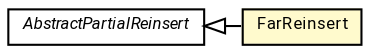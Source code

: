 #!/usr/local/bin/dot
#
# Class diagram 
# Generated by UMLGraph version R5_7_2-60-g0e99a6 (http://www.spinellis.gr/umlgraph/)
#

digraph G {
	graph [fontnames="svg"]
	edge [fontname="Roboto",fontsize=7,labelfontname="Roboto",labelfontsize=7,color="black"];
	node [fontname="Roboto",fontcolor="black",fontsize=8,shape=plaintext,margin=0,width=0,height=0];
	nodesep=0.15;
	ranksep=0.25;
	rankdir=LR;
	// de.lmu.ifi.dbs.elki.index.tree.spatial.rstarvariants.strategies.reinsert.AbstractPartialReinsert
	c4231905 [label=<<table title="de.lmu.ifi.dbs.elki.index.tree.spatial.rstarvariants.strategies.reinsert.AbstractPartialReinsert" border="0" cellborder="1" cellspacing="0" cellpadding="2" href="AbstractPartialReinsert.html" target="_parent">
		<tr><td><table border="0" cellspacing="0" cellpadding="1">
		<tr><td align="center" balign="center"> <font face="Roboto"><i>AbstractPartialReinsert</i></font> </td></tr>
		</table></td></tr>
		</table>>, URL="AbstractPartialReinsert.html"];
	// de.lmu.ifi.dbs.elki.index.tree.spatial.rstarvariants.strategies.reinsert.FarReinsert
	c4231907 [label=<<table title="de.lmu.ifi.dbs.elki.index.tree.spatial.rstarvariants.strategies.reinsert.FarReinsert" border="0" cellborder="1" cellspacing="0" cellpadding="2" bgcolor="lemonChiffon" href="FarReinsert.html" target="_parent">
		<tr><td><table border="0" cellspacing="0" cellpadding="1">
		<tr><td align="center" balign="center"> <font face="Roboto">FarReinsert</font> </td></tr>
		</table></td></tr>
		</table>>, URL="FarReinsert.html"];
	// de.lmu.ifi.dbs.elki.index.tree.spatial.rstarvariants.strategies.reinsert.FarReinsert extends de.lmu.ifi.dbs.elki.index.tree.spatial.rstarvariants.strategies.reinsert.AbstractPartialReinsert
	c4231905 -> c4231907 [arrowtail=empty,dir=back,weight=10];
}

